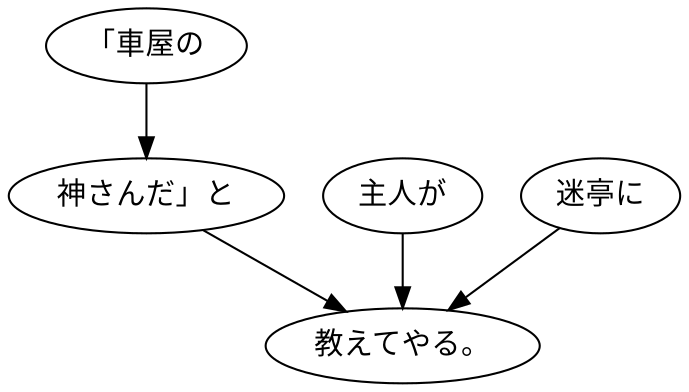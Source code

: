 digraph graph2004 {
	node0 [label="「車屋の"];
	node1 [label="神さんだ」と"];
	node2 [label="主人が"];
	node3 [label="迷亭に"];
	node4 [label="教えてやる。"];
	node0 -> node1;
	node1 -> node4;
	node2 -> node4;
	node3 -> node4;
}
